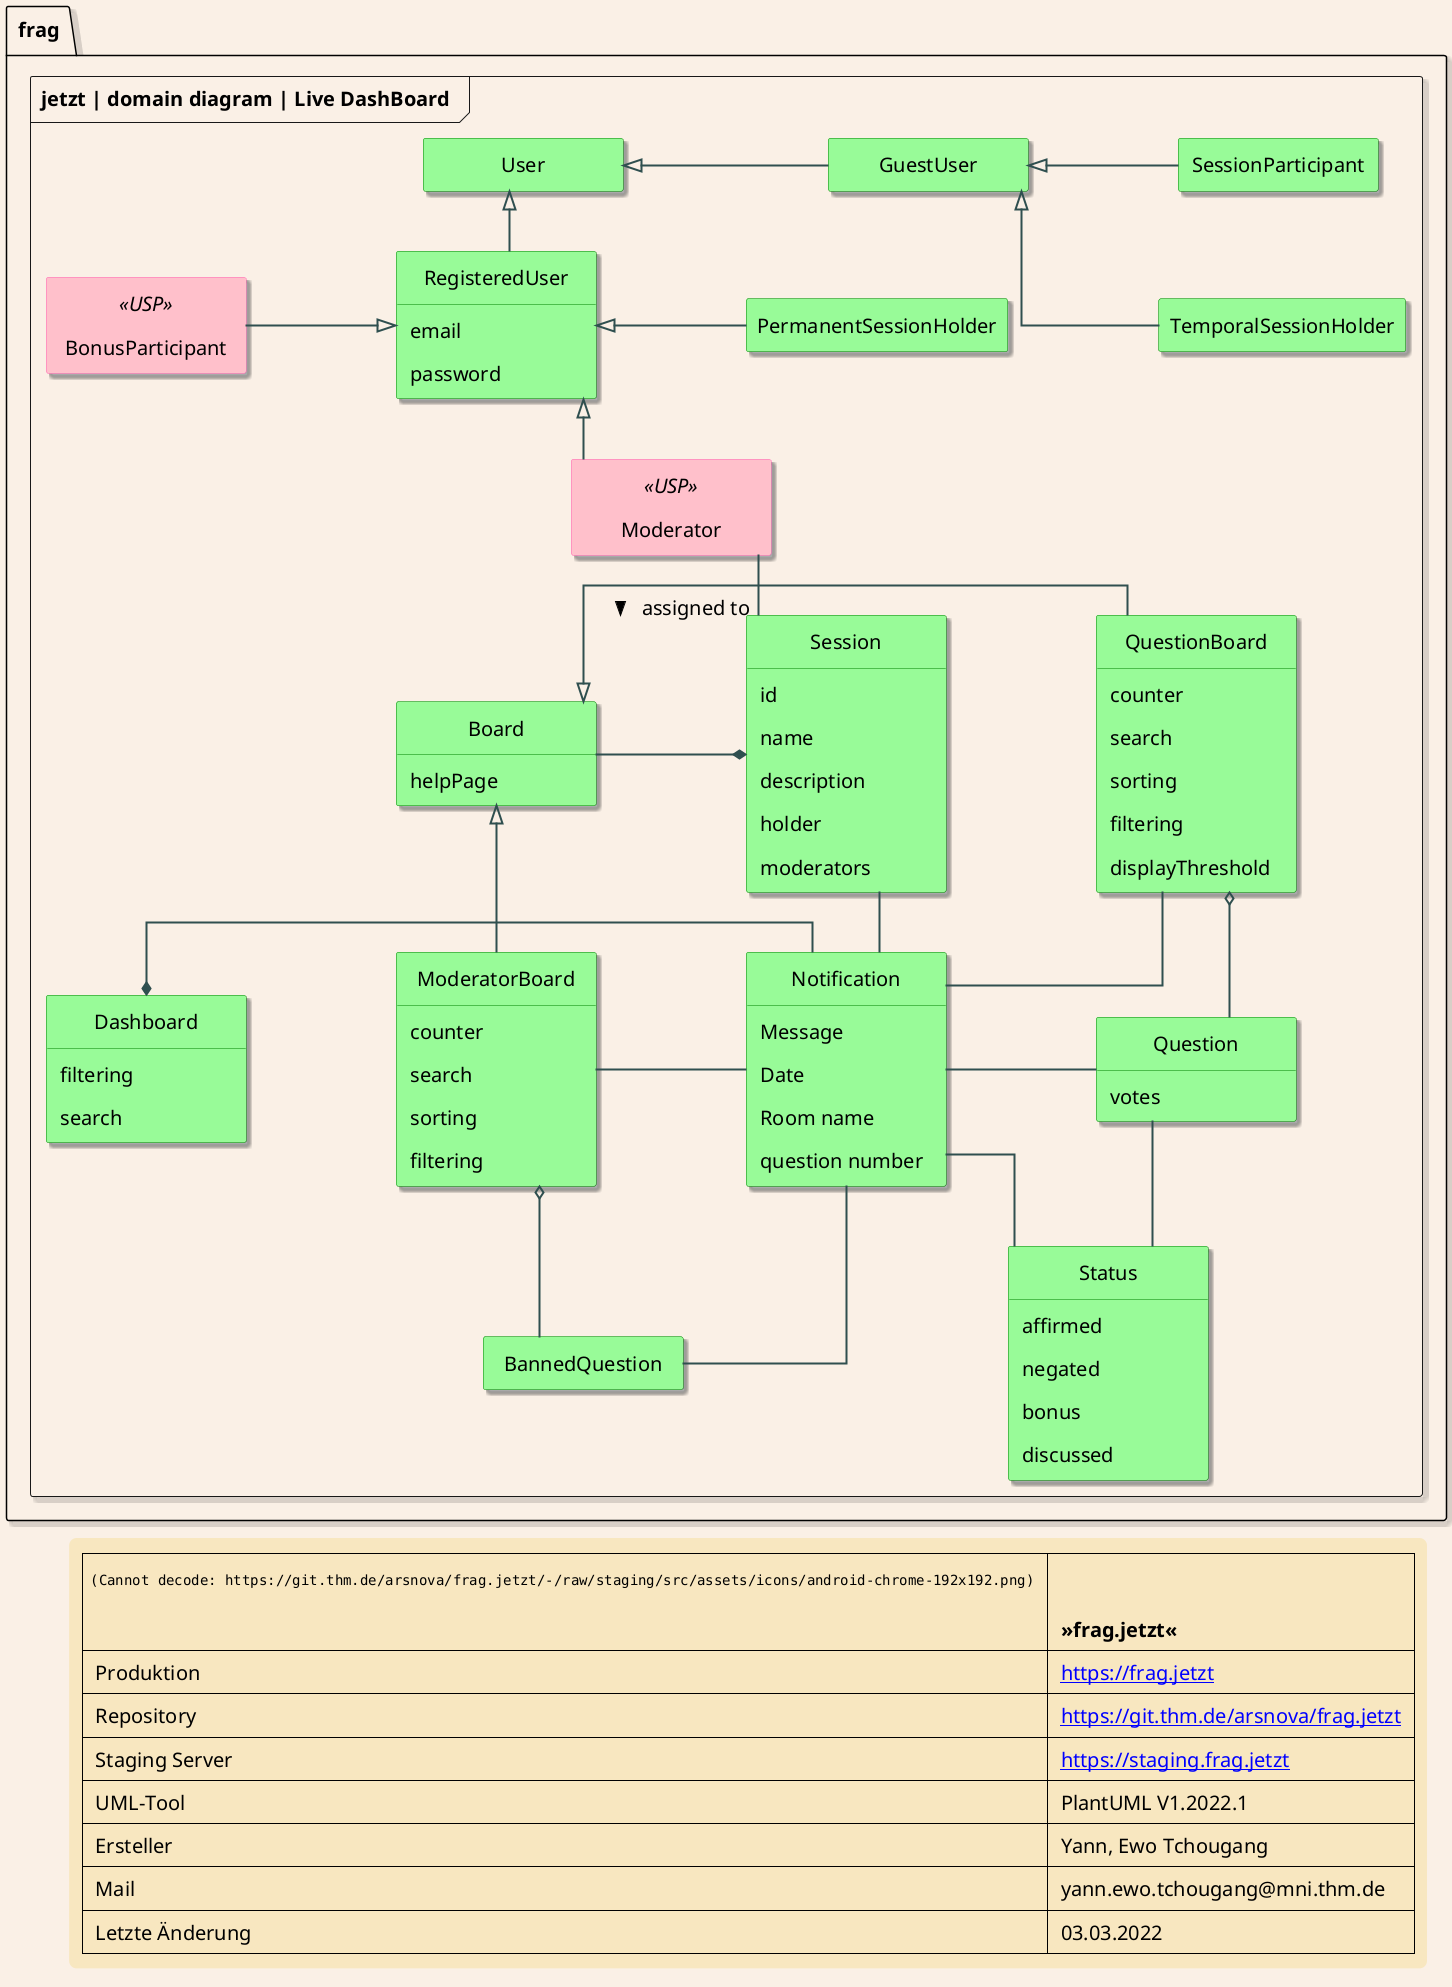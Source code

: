 @startuml

skinparam class {
	BackgroundColor PaleGreen
	BorderColor Green
	ArrowColor black
	FontSize 28
	BackgroundColor<<USP>> Pink
	BorderColor<<USP>> HotPink
}

skinparam backgroundColor Linen
skinparam linetype ortho
skinparam shadowing true
skinparam minClassWidth 200
skinparam LegendBackgroundColor Strategy
skinparam LegendBorderThickness 0
skinparam LegendFontSize 20
skinparam defaultFontSize 20
skinparam Padding 8
skinparam Nodesep 150
skinparam ArrowThickness 2
skinparam ArrowColor DarkSlateGray

hide methods
hide empty members
hide circle

package "frag.jetzt | domain diagram | Live DashBoard " <<Frame>> {

class GuestUser {
}
  


class RegisteredUser {
  email
  password
}

GuestUser -left-|> User
RegisteredUser -up-|> User

class SessionParticipant {
}

class TemporalSessionHolder {
}

SessionParticipant -left-|> GuestUser
TemporalSessionHolder -up-|> GuestUser

class Moderator <<USP>> {
}

class BonusParticipant <<USP>> {
}

class PermanentSessionHolder{
}

PermanentSessionHolder -left-|> RegisteredUser
Moderator -up-|> RegisteredUser
Moderator -down- Session :assigned to >
BonusParticipant -right-|> RegisteredUser

class Session {
  id
  name
  description
  holder
  moderators
  }

class Question {
  votes
}

class Status {
  affirmed
  negated
  bonus
  discussed
}

Status -left- Question

class Board {
  helpPage
}

class QuestionBoard {
  counter
  search
  sorting
  filtering
  displayThreshold
}

class ModeratorBoard {
  counter
  search
  sorting
  filtering
}

Session *-right- Board
QuestionBoard -left-|> Board
ModeratorBoard -up-|> Board

  
class Notification {
  Message
  Date
  Room name
  question number
}
  
class Dashboard {
  filtering
  search
  
}
  
Question -up-o QuestionBoard
ModeratorBoard o-down- BannedQuestion
Dashboard *-right-  Notification
BannedQuestion -right-  Notification
Question -left- Notification
Notification -up- Session
Notification -up- QuestionBoard
Notification -right- ModeratorBoard
Status -up- Notification
}

legend right
  |<img:https://git.thm.de/arsnova/frag.jetzt/-/raw/staging/src/assets/icons/android-chrome-192x192.png> |= \n\n »frag.jetzt« |
  | Produktion | [[https://frag.jetzt]] |
  | Repository | [[https://git.thm.de/arsnova/frag.jetzt]] |
  | Staging Server | [[https://staging.frag.jetzt]] |
  | UML-Tool| PlantUML V1.2022.1|
  | Ersteller| Yann, Ewo Tchougang|
  | Mail| yann.ewo.tchougang@mni.thm.de |
  | Letzte Änderung| 03.03.2022 |
end legend

@enduml